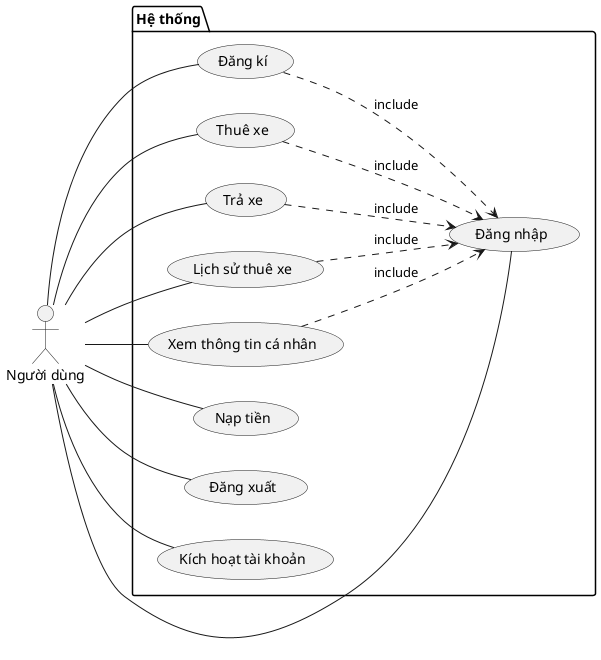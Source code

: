 @startuml
left to right direction
actor "Người dùng" as User

package "Hệ thống" {
    usecase "Đăng nhập" as login
    usecase "Đăng kí" as register
    usecase "Thuê xe" as booking
    usecase "Trả xe" as return
    usecase "Lịch sử thuê xe" as bookingHistory
    usecase "Xem thông tin cá nhân" as privateInfo
    usecase "Nạp tiền" as perchase
    usecase "Đăng xuất" as logout
    usecase "Kích hoạt tài khoản" as activeAccount
    register ..> login : include
    booking ..> login : include
    return ..> login : include
    bookingHistory ..> login : include
    privateInfo ..> login : include
}

User -- privateInfo
User -- logout
User -- login
User -- register
User -- activeAccount
User -- booking
User -- return
User -- perchase
User -- bookingHistory

@enduml